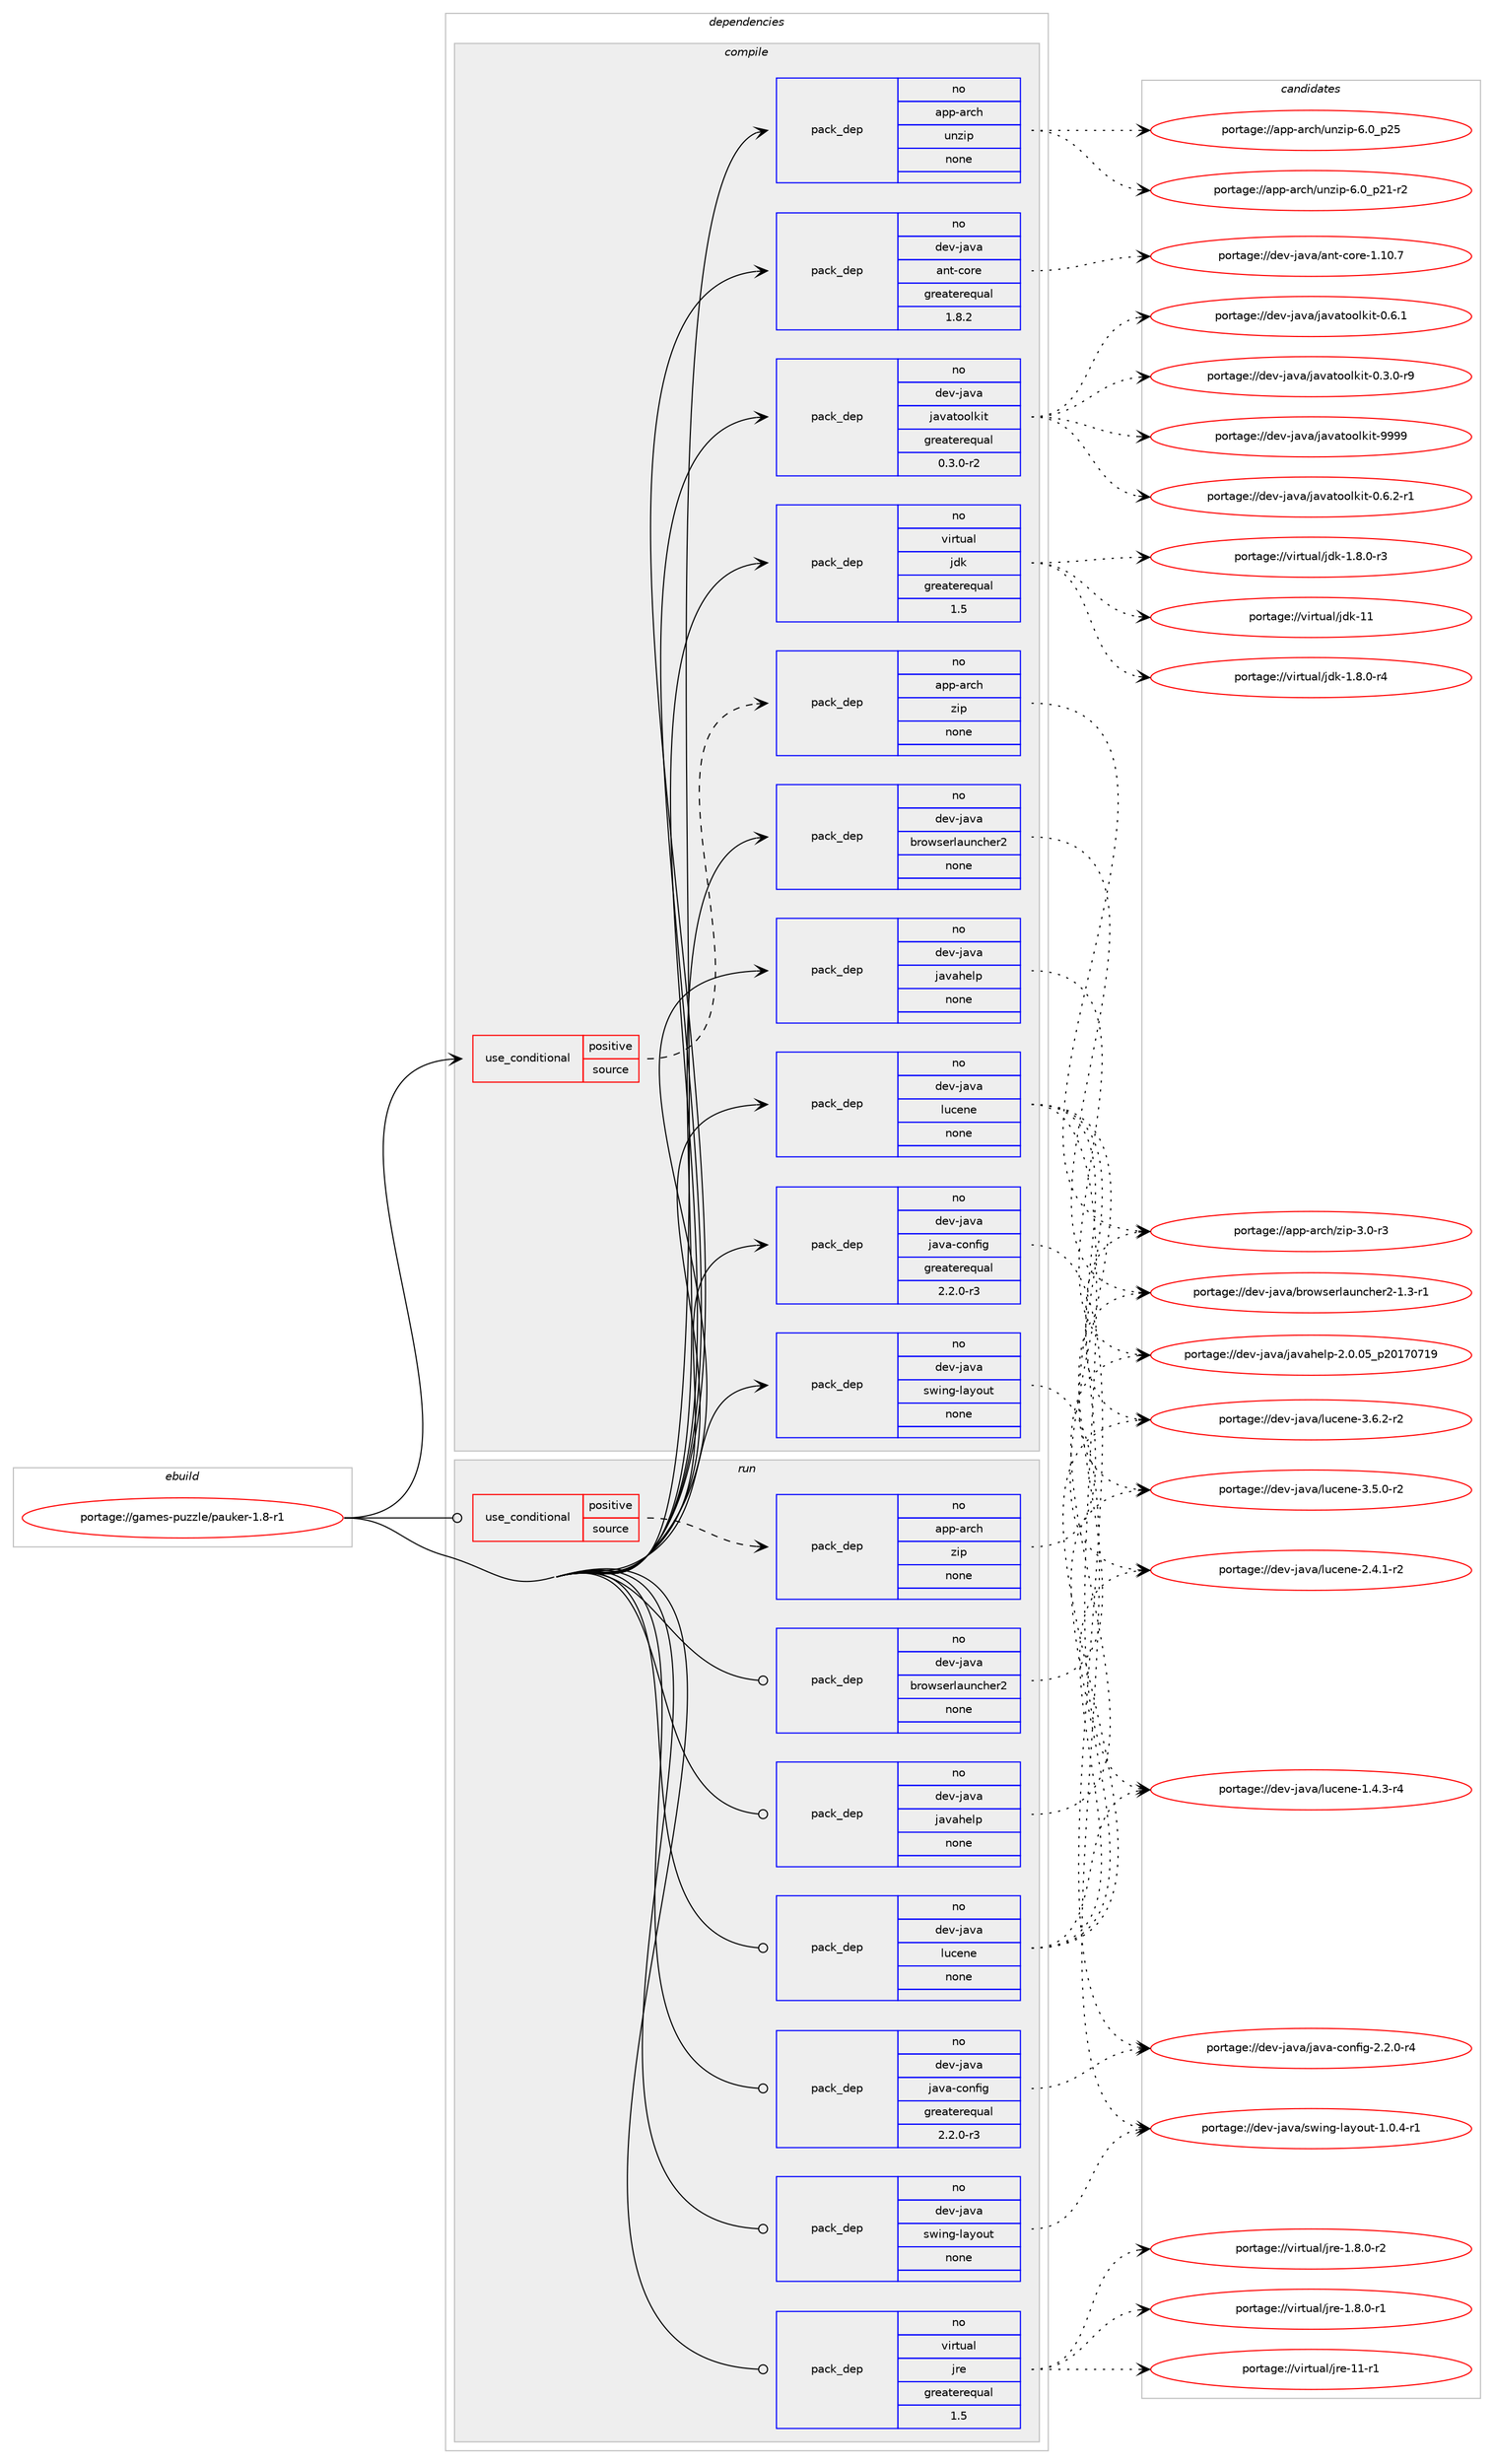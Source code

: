 digraph prolog {

# *************
# Graph options
# *************

newrank=true;
concentrate=true;
compound=true;
graph [rankdir=LR,fontname=Helvetica,fontsize=10,ranksep=1.5];#, ranksep=2.5, nodesep=0.2];
edge  [arrowhead=vee];
node  [fontname=Helvetica,fontsize=10];

# **********
# The ebuild
# **********

subgraph cluster_leftcol {
color=gray;
label=<<i>ebuild</i>>;
id [label="portage://games-puzzle/pauker-1.8-r1", color=red, width=4, href="../games-puzzle/pauker-1.8-r1.svg"];
}

# ****************
# The dependencies
# ****************

subgraph cluster_midcol {
color=gray;
label=<<i>dependencies</i>>;
subgraph cluster_compile {
fillcolor="#eeeeee";
style=filled;
label=<<i>compile</i>>;
subgraph cond59122 {
dependency284042 [label=<<TABLE BORDER="0" CELLBORDER="1" CELLSPACING="0" CELLPADDING="4"><TR><TD ROWSPAN="3" CELLPADDING="10">use_conditional</TD></TR><TR><TD>positive</TD></TR><TR><TD>source</TD></TR></TABLE>>, shape=none, color=red];
subgraph pack220502 {
dependency284043 [label=<<TABLE BORDER="0" CELLBORDER="1" CELLSPACING="0" CELLPADDING="4" WIDTH="220"><TR><TD ROWSPAN="6" CELLPADDING="30">pack_dep</TD></TR><TR><TD WIDTH="110">no</TD></TR><TR><TD>app-arch</TD></TR><TR><TD>zip</TD></TR><TR><TD>none</TD></TR><TR><TD></TD></TR></TABLE>>, shape=none, color=blue];
}
dependency284042:e -> dependency284043:w [weight=20,style="dashed",arrowhead="vee"];
}
id:e -> dependency284042:w [weight=20,style="solid",arrowhead="vee"];
subgraph pack220503 {
dependency284044 [label=<<TABLE BORDER="0" CELLBORDER="1" CELLSPACING="0" CELLPADDING="4" WIDTH="220"><TR><TD ROWSPAN="6" CELLPADDING="30">pack_dep</TD></TR><TR><TD WIDTH="110">no</TD></TR><TR><TD>app-arch</TD></TR><TR><TD>unzip</TD></TR><TR><TD>none</TD></TR><TR><TD></TD></TR></TABLE>>, shape=none, color=blue];
}
id:e -> dependency284044:w [weight=20,style="solid",arrowhead="vee"];
subgraph pack220504 {
dependency284045 [label=<<TABLE BORDER="0" CELLBORDER="1" CELLSPACING="0" CELLPADDING="4" WIDTH="220"><TR><TD ROWSPAN="6" CELLPADDING="30">pack_dep</TD></TR><TR><TD WIDTH="110">no</TD></TR><TR><TD>dev-java</TD></TR><TR><TD>ant-core</TD></TR><TR><TD>greaterequal</TD></TR><TR><TD>1.8.2</TD></TR></TABLE>>, shape=none, color=blue];
}
id:e -> dependency284045:w [weight=20,style="solid",arrowhead="vee"];
subgraph pack220505 {
dependency284046 [label=<<TABLE BORDER="0" CELLBORDER="1" CELLSPACING="0" CELLPADDING="4" WIDTH="220"><TR><TD ROWSPAN="6" CELLPADDING="30">pack_dep</TD></TR><TR><TD WIDTH="110">no</TD></TR><TR><TD>dev-java</TD></TR><TR><TD>browserlauncher2</TD></TR><TR><TD>none</TD></TR><TR><TD></TD></TR></TABLE>>, shape=none, color=blue];
}
id:e -> dependency284046:w [weight=20,style="solid",arrowhead="vee"];
subgraph pack220506 {
dependency284047 [label=<<TABLE BORDER="0" CELLBORDER="1" CELLSPACING="0" CELLPADDING="4" WIDTH="220"><TR><TD ROWSPAN="6" CELLPADDING="30">pack_dep</TD></TR><TR><TD WIDTH="110">no</TD></TR><TR><TD>dev-java</TD></TR><TR><TD>java-config</TD></TR><TR><TD>greaterequal</TD></TR><TR><TD>2.2.0-r3</TD></TR></TABLE>>, shape=none, color=blue];
}
id:e -> dependency284047:w [weight=20,style="solid",arrowhead="vee"];
subgraph pack220507 {
dependency284048 [label=<<TABLE BORDER="0" CELLBORDER="1" CELLSPACING="0" CELLPADDING="4" WIDTH="220"><TR><TD ROWSPAN="6" CELLPADDING="30">pack_dep</TD></TR><TR><TD WIDTH="110">no</TD></TR><TR><TD>dev-java</TD></TR><TR><TD>javahelp</TD></TR><TR><TD>none</TD></TR><TR><TD></TD></TR></TABLE>>, shape=none, color=blue];
}
id:e -> dependency284048:w [weight=20,style="solid",arrowhead="vee"];
subgraph pack220508 {
dependency284049 [label=<<TABLE BORDER="0" CELLBORDER="1" CELLSPACING="0" CELLPADDING="4" WIDTH="220"><TR><TD ROWSPAN="6" CELLPADDING="30">pack_dep</TD></TR><TR><TD WIDTH="110">no</TD></TR><TR><TD>dev-java</TD></TR><TR><TD>javatoolkit</TD></TR><TR><TD>greaterequal</TD></TR><TR><TD>0.3.0-r2</TD></TR></TABLE>>, shape=none, color=blue];
}
id:e -> dependency284049:w [weight=20,style="solid",arrowhead="vee"];
subgraph pack220509 {
dependency284050 [label=<<TABLE BORDER="0" CELLBORDER="1" CELLSPACING="0" CELLPADDING="4" WIDTH="220"><TR><TD ROWSPAN="6" CELLPADDING="30">pack_dep</TD></TR><TR><TD WIDTH="110">no</TD></TR><TR><TD>dev-java</TD></TR><TR><TD>lucene</TD></TR><TR><TD>none</TD></TR><TR><TD></TD></TR></TABLE>>, shape=none, color=blue];
}
id:e -> dependency284050:w [weight=20,style="solid",arrowhead="vee"];
subgraph pack220510 {
dependency284051 [label=<<TABLE BORDER="0" CELLBORDER="1" CELLSPACING="0" CELLPADDING="4" WIDTH="220"><TR><TD ROWSPAN="6" CELLPADDING="30">pack_dep</TD></TR><TR><TD WIDTH="110">no</TD></TR><TR><TD>dev-java</TD></TR><TR><TD>swing-layout</TD></TR><TR><TD>none</TD></TR><TR><TD></TD></TR></TABLE>>, shape=none, color=blue];
}
id:e -> dependency284051:w [weight=20,style="solid",arrowhead="vee"];
subgraph pack220511 {
dependency284052 [label=<<TABLE BORDER="0" CELLBORDER="1" CELLSPACING="0" CELLPADDING="4" WIDTH="220"><TR><TD ROWSPAN="6" CELLPADDING="30">pack_dep</TD></TR><TR><TD WIDTH="110">no</TD></TR><TR><TD>virtual</TD></TR><TR><TD>jdk</TD></TR><TR><TD>greaterequal</TD></TR><TR><TD>1.5</TD></TR></TABLE>>, shape=none, color=blue];
}
id:e -> dependency284052:w [weight=20,style="solid",arrowhead="vee"];
}
subgraph cluster_compileandrun {
fillcolor="#eeeeee";
style=filled;
label=<<i>compile and run</i>>;
}
subgraph cluster_run {
fillcolor="#eeeeee";
style=filled;
label=<<i>run</i>>;
subgraph cond59123 {
dependency284053 [label=<<TABLE BORDER="0" CELLBORDER="1" CELLSPACING="0" CELLPADDING="4"><TR><TD ROWSPAN="3" CELLPADDING="10">use_conditional</TD></TR><TR><TD>positive</TD></TR><TR><TD>source</TD></TR></TABLE>>, shape=none, color=red];
subgraph pack220512 {
dependency284054 [label=<<TABLE BORDER="0" CELLBORDER="1" CELLSPACING="0" CELLPADDING="4" WIDTH="220"><TR><TD ROWSPAN="6" CELLPADDING="30">pack_dep</TD></TR><TR><TD WIDTH="110">no</TD></TR><TR><TD>app-arch</TD></TR><TR><TD>zip</TD></TR><TR><TD>none</TD></TR><TR><TD></TD></TR></TABLE>>, shape=none, color=blue];
}
dependency284053:e -> dependency284054:w [weight=20,style="dashed",arrowhead="vee"];
}
id:e -> dependency284053:w [weight=20,style="solid",arrowhead="odot"];
subgraph pack220513 {
dependency284055 [label=<<TABLE BORDER="0" CELLBORDER="1" CELLSPACING="0" CELLPADDING="4" WIDTH="220"><TR><TD ROWSPAN="6" CELLPADDING="30">pack_dep</TD></TR><TR><TD WIDTH="110">no</TD></TR><TR><TD>dev-java</TD></TR><TR><TD>browserlauncher2</TD></TR><TR><TD>none</TD></TR><TR><TD></TD></TR></TABLE>>, shape=none, color=blue];
}
id:e -> dependency284055:w [weight=20,style="solid",arrowhead="odot"];
subgraph pack220514 {
dependency284056 [label=<<TABLE BORDER="0" CELLBORDER="1" CELLSPACING="0" CELLPADDING="4" WIDTH="220"><TR><TD ROWSPAN="6" CELLPADDING="30">pack_dep</TD></TR><TR><TD WIDTH="110">no</TD></TR><TR><TD>dev-java</TD></TR><TR><TD>java-config</TD></TR><TR><TD>greaterequal</TD></TR><TR><TD>2.2.0-r3</TD></TR></TABLE>>, shape=none, color=blue];
}
id:e -> dependency284056:w [weight=20,style="solid",arrowhead="odot"];
subgraph pack220515 {
dependency284057 [label=<<TABLE BORDER="0" CELLBORDER="1" CELLSPACING="0" CELLPADDING="4" WIDTH="220"><TR><TD ROWSPAN="6" CELLPADDING="30">pack_dep</TD></TR><TR><TD WIDTH="110">no</TD></TR><TR><TD>dev-java</TD></TR><TR><TD>javahelp</TD></TR><TR><TD>none</TD></TR><TR><TD></TD></TR></TABLE>>, shape=none, color=blue];
}
id:e -> dependency284057:w [weight=20,style="solid",arrowhead="odot"];
subgraph pack220516 {
dependency284058 [label=<<TABLE BORDER="0" CELLBORDER="1" CELLSPACING="0" CELLPADDING="4" WIDTH="220"><TR><TD ROWSPAN="6" CELLPADDING="30">pack_dep</TD></TR><TR><TD WIDTH="110">no</TD></TR><TR><TD>dev-java</TD></TR><TR><TD>lucene</TD></TR><TR><TD>none</TD></TR><TR><TD></TD></TR></TABLE>>, shape=none, color=blue];
}
id:e -> dependency284058:w [weight=20,style="solid",arrowhead="odot"];
subgraph pack220517 {
dependency284059 [label=<<TABLE BORDER="0" CELLBORDER="1" CELLSPACING="0" CELLPADDING="4" WIDTH="220"><TR><TD ROWSPAN="6" CELLPADDING="30">pack_dep</TD></TR><TR><TD WIDTH="110">no</TD></TR><TR><TD>dev-java</TD></TR><TR><TD>swing-layout</TD></TR><TR><TD>none</TD></TR><TR><TD></TD></TR></TABLE>>, shape=none, color=blue];
}
id:e -> dependency284059:w [weight=20,style="solid",arrowhead="odot"];
subgraph pack220518 {
dependency284060 [label=<<TABLE BORDER="0" CELLBORDER="1" CELLSPACING="0" CELLPADDING="4" WIDTH="220"><TR><TD ROWSPAN="6" CELLPADDING="30">pack_dep</TD></TR><TR><TD WIDTH="110">no</TD></TR><TR><TD>virtual</TD></TR><TR><TD>jre</TD></TR><TR><TD>greaterequal</TD></TR><TR><TD>1.5</TD></TR></TABLE>>, shape=none, color=blue];
}
id:e -> dependency284060:w [weight=20,style="solid",arrowhead="odot"];
}
}

# **************
# The candidates
# **************

subgraph cluster_choices {
rank=same;
color=gray;
label=<<i>candidates</i>>;

subgraph choice220502 {
color=black;
nodesep=1;
choice9711211245971149910447122105112455146484511451 [label="portage://app-arch/zip-3.0-r3", color=red, width=4,href="../app-arch/zip-3.0-r3.svg"];
dependency284043:e -> choice9711211245971149910447122105112455146484511451:w [style=dotted,weight="100"];
}
subgraph choice220503 {
color=black;
nodesep=1;
choice971121124597114991044711711012210511245544648951125053 [label="portage://app-arch/unzip-6.0_p25", color=red, width=4,href="../app-arch/unzip-6.0_p25.svg"];
choice9711211245971149910447117110122105112455446489511250494511450 [label="portage://app-arch/unzip-6.0_p21-r2", color=red, width=4,href="../app-arch/unzip-6.0_p21-r2.svg"];
dependency284044:e -> choice971121124597114991044711711012210511245544648951125053:w [style=dotted,weight="100"];
dependency284044:e -> choice9711211245971149910447117110122105112455446489511250494511450:w [style=dotted,weight="100"];
}
subgraph choice220504 {
color=black;
nodesep=1;
choice1001011184510697118974797110116459911111410145494649484655 [label="portage://dev-java/ant-core-1.10.7", color=red, width=4,href="../dev-java/ant-core-1.10.7.svg"];
dependency284045:e -> choice1001011184510697118974797110116459911111410145494649484655:w [style=dotted,weight="100"];
}
subgraph choice220505 {
color=black;
nodesep=1;
choice1001011184510697118974798114111119115101114108971171109910410111450454946514511449 [label="portage://dev-java/browserlauncher2-1.3-r1", color=red, width=4,href="../dev-java/browserlauncher2-1.3-r1.svg"];
dependency284046:e -> choice1001011184510697118974798114111119115101114108971171109910410111450454946514511449:w [style=dotted,weight="100"];
}
subgraph choice220506 {
color=black;
nodesep=1;
choice10010111845106971189747106971189745991111101021051034550465046484511452 [label="portage://dev-java/java-config-2.2.0-r4", color=red, width=4,href="../dev-java/java-config-2.2.0-r4.svg"];
dependency284047:e -> choice10010111845106971189747106971189745991111101021051034550465046484511452:w [style=dotted,weight="100"];
}
subgraph choice220507 {
color=black;
nodesep=1;
choice10010111845106971189747106971189710410110811245504648464853951125048495548554957 [label="portage://dev-java/javahelp-2.0.05_p20170719", color=red, width=4,href="../dev-java/javahelp-2.0.05_p20170719.svg"];
dependency284048:e -> choice10010111845106971189747106971189710410110811245504648464853951125048495548554957:w [style=dotted,weight="100"];
}
subgraph choice220508 {
color=black;
nodesep=1;
choice1001011184510697118974710697118971161111111081071051164557575757 [label="portage://dev-java/javatoolkit-9999", color=red, width=4,href="../dev-java/javatoolkit-9999.svg"];
choice1001011184510697118974710697118971161111111081071051164548465446504511449 [label="portage://dev-java/javatoolkit-0.6.2-r1", color=red, width=4,href="../dev-java/javatoolkit-0.6.2-r1.svg"];
choice100101118451069711897471069711897116111111108107105116454846544649 [label="portage://dev-java/javatoolkit-0.6.1", color=red, width=4,href="../dev-java/javatoolkit-0.6.1.svg"];
choice1001011184510697118974710697118971161111111081071051164548465146484511457 [label="portage://dev-java/javatoolkit-0.3.0-r9", color=red, width=4,href="../dev-java/javatoolkit-0.3.0-r9.svg"];
dependency284049:e -> choice1001011184510697118974710697118971161111111081071051164557575757:w [style=dotted,weight="100"];
dependency284049:e -> choice1001011184510697118974710697118971161111111081071051164548465446504511449:w [style=dotted,weight="100"];
dependency284049:e -> choice100101118451069711897471069711897116111111108107105116454846544649:w [style=dotted,weight="100"];
dependency284049:e -> choice1001011184510697118974710697118971161111111081071051164548465146484511457:w [style=dotted,weight="100"];
}
subgraph choice220509 {
color=black;
nodesep=1;
choice10010111845106971189747108117991011101014551465446504511450 [label="portage://dev-java/lucene-3.6.2-r2", color=red, width=4,href="../dev-java/lucene-3.6.2-r2.svg"];
choice10010111845106971189747108117991011101014551465346484511450 [label="portage://dev-java/lucene-3.5.0-r2", color=red, width=4,href="../dev-java/lucene-3.5.0-r2.svg"];
choice10010111845106971189747108117991011101014550465246494511450 [label="portage://dev-java/lucene-2.4.1-r2", color=red, width=4,href="../dev-java/lucene-2.4.1-r2.svg"];
choice10010111845106971189747108117991011101014549465246514511452 [label="portage://dev-java/lucene-1.4.3-r4", color=red, width=4,href="../dev-java/lucene-1.4.3-r4.svg"];
dependency284050:e -> choice10010111845106971189747108117991011101014551465446504511450:w [style=dotted,weight="100"];
dependency284050:e -> choice10010111845106971189747108117991011101014551465346484511450:w [style=dotted,weight="100"];
dependency284050:e -> choice10010111845106971189747108117991011101014550465246494511450:w [style=dotted,weight="100"];
dependency284050:e -> choice10010111845106971189747108117991011101014549465246514511452:w [style=dotted,weight="100"];
}
subgraph choice220510 {
color=black;
nodesep=1;
choice1001011184510697118974711511910511010345108971211111171164549464846524511449 [label="portage://dev-java/swing-layout-1.0.4-r1", color=red, width=4,href="../dev-java/swing-layout-1.0.4-r1.svg"];
dependency284051:e -> choice1001011184510697118974711511910511010345108971211111171164549464846524511449:w [style=dotted,weight="100"];
}
subgraph choice220511 {
color=black;
nodesep=1;
choice1181051141161179710847106100107454949 [label="portage://virtual/jdk-11", color=red, width=4,href="../virtual/jdk-11.svg"];
choice11810511411611797108471061001074549465646484511452 [label="portage://virtual/jdk-1.8.0-r4", color=red, width=4,href="../virtual/jdk-1.8.0-r4.svg"];
choice11810511411611797108471061001074549465646484511451 [label="portage://virtual/jdk-1.8.0-r3", color=red, width=4,href="../virtual/jdk-1.8.0-r3.svg"];
dependency284052:e -> choice1181051141161179710847106100107454949:w [style=dotted,weight="100"];
dependency284052:e -> choice11810511411611797108471061001074549465646484511452:w [style=dotted,weight="100"];
dependency284052:e -> choice11810511411611797108471061001074549465646484511451:w [style=dotted,weight="100"];
}
subgraph choice220512 {
color=black;
nodesep=1;
choice9711211245971149910447122105112455146484511451 [label="portage://app-arch/zip-3.0-r3", color=red, width=4,href="../app-arch/zip-3.0-r3.svg"];
dependency284054:e -> choice9711211245971149910447122105112455146484511451:w [style=dotted,weight="100"];
}
subgraph choice220513 {
color=black;
nodesep=1;
choice1001011184510697118974798114111119115101114108971171109910410111450454946514511449 [label="portage://dev-java/browserlauncher2-1.3-r1", color=red, width=4,href="../dev-java/browserlauncher2-1.3-r1.svg"];
dependency284055:e -> choice1001011184510697118974798114111119115101114108971171109910410111450454946514511449:w [style=dotted,weight="100"];
}
subgraph choice220514 {
color=black;
nodesep=1;
choice10010111845106971189747106971189745991111101021051034550465046484511452 [label="portage://dev-java/java-config-2.2.0-r4", color=red, width=4,href="../dev-java/java-config-2.2.0-r4.svg"];
dependency284056:e -> choice10010111845106971189747106971189745991111101021051034550465046484511452:w [style=dotted,weight="100"];
}
subgraph choice220515 {
color=black;
nodesep=1;
choice10010111845106971189747106971189710410110811245504648464853951125048495548554957 [label="portage://dev-java/javahelp-2.0.05_p20170719", color=red, width=4,href="../dev-java/javahelp-2.0.05_p20170719.svg"];
dependency284057:e -> choice10010111845106971189747106971189710410110811245504648464853951125048495548554957:w [style=dotted,weight="100"];
}
subgraph choice220516 {
color=black;
nodesep=1;
choice10010111845106971189747108117991011101014551465446504511450 [label="portage://dev-java/lucene-3.6.2-r2", color=red, width=4,href="../dev-java/lucene-3.6.2-r2.svg"];
choice10010111845106971189747108117991011101014551465346484511450 [label="portage://dev-java/lucene-3.5.0-r2", color=red, width=4,href="../dev-java/lucene-3.5.0-r2.svg"];
choice10010111845106971189747108117991011101014550465246494511450 [label="portage://dev-java/lucene-2.4.1-r2", color=red, width=4,href="../dev-java/lucene-2.4.1-r2.svg"];
choice10010111845106971189747108117991011101014549465246514511452 [label="portage://dev-java/lucene-1.4.3-r4", color=red, width=4,href="../dev-java/lucene-1.4.3-r4.svg"];
dependency284058:e -> choice10010111845106971189747108117991011101014551465446504511450:w [style=dotted,weight="100"];
dependency284058:e -> choice10010111845106971189747108117991011101014551465346484511450:w [style=dotted,weight="100"];
dependency284058:e -> choice10010111845106971189747108117991011101014550465246494511450:w [style=dotted,weight="100"];
dependency284058:e -> choice10010111845106971189747108117991011101014549465246514511452:w [style=dotted,weight="100"];
}
subgraph choice220517 {
color=black;
nodesep=1;
choice1001011184510697118974711511910511010345108971211111171164549464846524511449 [label="portage://dev-java/swing-layout-1.0.4-r1", color=red, width=4,href="../dev-java/swing-layout-1.0.4-r1.svg"];
dependency284059:e -> choice1001011184510697118974711511910511010345108971211111171164549464846524511449:w [style=dotted,weight="100"];
}
subgraph choice220518 {
color=black;
nodesep=1;
choice11810511411611797108471061141014549494511449 [label="portage://virtual/jre-11-r1", color=red, width=4,href="../virtual/jre-11-r1.svg"];
choice11810511411611797108471061141014549465646484511450 [label="portage://virtual/jre-1.8.0-r2", color=red, width=4,href="../virtual/jre-1.8.0-r2.svg"];
choice11810511411611797108471061141014549465646484511449 [label="portage://virtual/jre-1.8.0-r1", color=red, width=4,href="../virtual/jre-1.8.0-r1.svg"];
dependency284060:e -> choice11810511411611797108471061141014549494511449:w [style=dotted,weight="100"];
dependency284060:e -> choice11810511411611797108471061141014549465646484511450:w [style=dotted,weight="100"];
dependency284060:e -> choice11810511411611797108471061141014549465646484511449:w [style=dotted,weight="100"];
}
}

}
